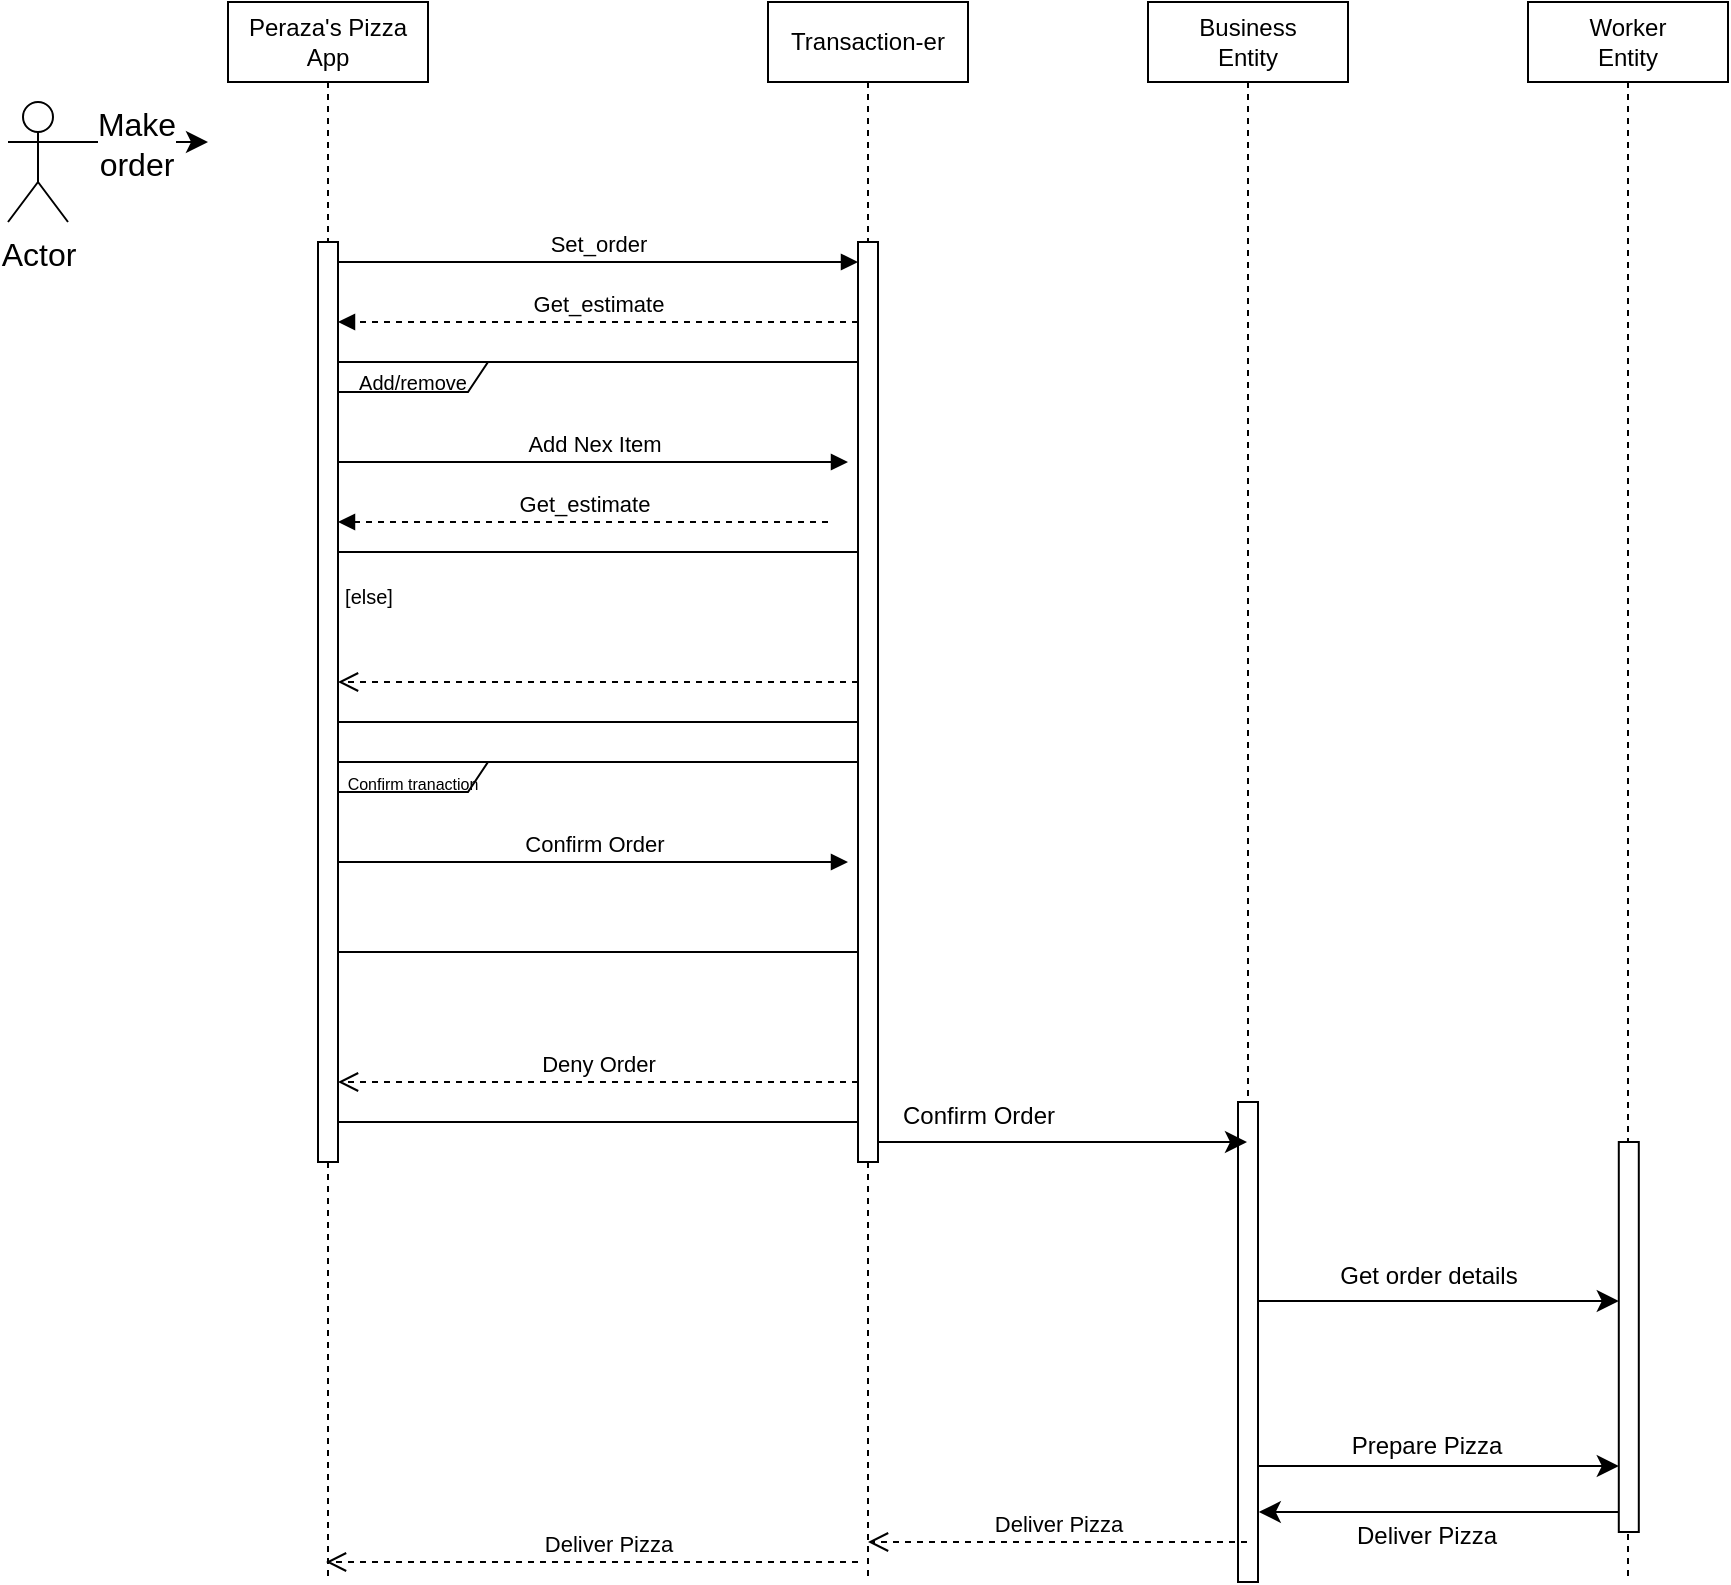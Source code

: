 <mxfile version="21.6.9" type="github">
  <diagram name="Page-1" id="2YBvvXClWsGukQMizWep">
    <mxGraphModel dx="1473" dy="880" grid="1" gridSize="10" guides="1" tooltips="1" connect="1" arrows="1" fold="1" page="1" pageScale="1" pageWidth="850" pageHeight="1100" math="0" shadow="0">
      <root>
        <mxCell id="0" />
        <mxCell id="1" parent="0" />
        <mxCell id="aM9ryv3xv72pqoxQDRHE-1" value="Peraza&#39;s Pizza&lt;br&gt;App" style="shape=umlLifeline;perimeter=lifelinePerimeter;whiteSpace=wrap;html=1;container=0;dropTarget=0;collapsible=0;recursiveResize=0;outlineConnect=0;portConstraint=eastwest;newEdgeStyle={&quot;edgeStyle&quot;:&quot;elbowEdgeStyle&quot;,&quot;elbow&quot;:&quot;vertical&quot;,&quot;curved&quot;:0,&quot;rounded&quot;:0};" parent="1" vertex="1">
          <mxGeometry x="150" y="130" width="100" height="790" as="geometry" />
        </mxCell>
        <mxCell id="aM9ryv3xv72pqoxQDRHE-5" value="Transaction-er" style="shape=umlLifeline;perimeter=lifelinePerimeter;whiteSpace=wrap;html=1;container=0;dropTarget=0;collapsible=0;recursiveResize=0;outlineConnect=0;portConstraint=eastwest;newEdgeStyle={&quot;edgeStyle&quot;:&quot;elbowEdgeStyle&quot;,&quot;elbow&quot;:&quot;vertical&quot;,&quot;curved&quot;:0,&quot;rounded&quot;:0};" parent="1" vertex="1">
          <mxGeometry x="420" y="130" width="100" height="790" as="geometry" />
        </mxCell>
        <mxCell id="aM9ryv3xv72pqoxQDRHE-7" value="Set_order" style="html=1;verticalAlign=bottom;endArrow=block;edgeStyle=elbowEdgeStyle;elbow=vertical;curved=0;rounded=0;" parent="1" source="aM9ryv3xv72pqoxQDRHE-2" target="aM9ryv3xv72pqoxQDRHE-6" edge="1">
          <mxGeometry relative="1" as="geometry">
            <mxPoint x="400" y="270" as="sourcePoint" />
            <Array as="points">
              <mxPoint x="385" y="260" />
            </Array>
            <mxPoint as="offset" />
          </mxGeometry>
        </mxCell>
        <mxCell id="aM9ryv3xv72pqoxQDRHE-9" value="Get_estimate" style="html=1;verticalAlign=bottom;endArrow=block;edgeStyle=elbowEdgeStyle;elbow=vertical;curved=0;rounded=0;dashed=1;" parent="1" edge="1">
          <mxGeometry relative="1" as="geometry">
            <mxPoint x="465" y="290" as="sourcePoint" />
            <Array as="points">
              <mxPoint x="395" y="290" />
            </Array>
            <mxPoint x="205" y="290" as="targetPoint" />
          </mxGeometry>
        </mxCell>
        <mxCell id="6qEIh_2Pr0eyPfTnEmqf-8" style="edgeStyle=none;curved=1;rounded=0;orthogonalLoop=1;jettySize=auto;html=1;exitX=1;exitY=0.333;exitDx=0;exitDy=0;exitPerimeter=0;fontSize=12;startSize=8;endSize=8;" edge="1" parent="1" source="6qEIh_2Pr0eyPfTnEmqf-1">
          <mxGeometry relative="1" as="geometry">
            <mxPoint x="140" y="200" as="targetPoint" />
          </mxGeometry>
        </mxCell>
        <mxCell id="6qEIh_2Pr0eyPfTnEmqf-9" value="Make&lt;br&gt;order" style="edgeLabel;html=1;align=center;verticalAlign=middle;resizable=0;points=[];fontSize=16;" vertex="1" connectable="0" parent="6qEIh_2Pr0eyPfTnEmqf-8">
          <mxGeometry x="-0.029" y="-1" relative="1" as="geometry">
            <mxPoint as="offset" />
          </mxGeometry>
        </mxCell>
        <mxCell id="6qEIh_2Pr0eyPfTnEmqf-1" value="Actor" style="shape=umlActor;verticalLabelPosition=bottom;verticalAlign=top;html=1;outlineConnect=0;fontSize=16;" vertex="1" parent="1">
          <mxGeometry x="40" y="180" width="30" height="60" as="geometry" />
        </mxCell>
        <mxCell id="aM9ryv3xv72pqoxQDRHE-2" value="" style="html=1;points=[];perimeter=orthogonalPerimeter;outlineConnect=0;targetShapes=umlLifeline;portConstraint=eastwest;newEdgeStyle={&quot;edgeStyle&quot;:&quot;elbowEdgeStyle&quot;,&quot;elbow&quot;:&quot;vertical&quot;,&quot;curved&quot;:0,&quot;rounded&quot;:0};" parent="1" vertex="1">
          <mxGeometry x="195" y="250" width="10" height="460" as="geometry" />
        </mxCell>
        <mxCell id="6qEIh_2Pr0eyPfTnEmqf-10" value="Business&lt;br&gt;Entity" style="shape=umlLifeline;perimeter=lifelinePerimeter;whiteSpace=wrap;html=1;container=0;dropTarget=0;collapsible=0;recursiveResize=0;outlineConnect=0;portConstraint=eastwest;newEdgeStyle={&quot;edgeStyle&quot;:&quot;elbowEdgeStyle&quot;,&quot;elbow&quot;:&quot;vertical&quot;,&quot;curved&quot;:0,&quot;rounded&quot;:0};" vertex="1" parent="1">
          <mxGeometry x="610" y="130" width="100" height="790" as="geometry" />
        </mxCell>
        <mxCell id="6qEIh_2Pr0eyPfTnEmqf-43" value="Worker&lt;br&gt;Entity" style="shape=umlLifeline;perimeter=lifelinePerimeter;whiteSpace=wrap;html=1;container=0;dropTarget=0;collapsible=0;recursiveResize=0;outlineConnect=0;portConstraint=eastwest;newEdgeStyle={&quot;edgeStyle&quot;:&quot;elbowEdgeStyle&quot;,&quot;elbow&quot;:&quot;vertical&quot;,&quot;curved&quot;:0,&quot;rounded&quot;:0};" vertex="1" parent="1">
          <mxGeometry x="800" y="130" width="100" height="790" as="geometry" />
        </mxCell>
        <mxCell id="6qEIh_2Pr0eyPfTnEmqf-52" value="" style="edgeStyle=elbowEdgeStyle;curved=0;rounded=0;orthogonalLoop=1;jettySize=auto;html=1;elbow=vertical;fontSize=12;startSize=8;endSize=8;" edge="1" parent="6qEIh_2Pr0eyPfTnEmqf-43">
          <mxGeometry relative="1" as="geometry">
            <mxPoint x="45.4" y="755" as="sourcePoint" />
            <mxPoint x="-134.6" y="755" as="targetPoint" />
          </mxGeometry>
        </mxCell>
        <mxCell id="6qEIh_2Pr0eyPfTnEmqf-50" value="" style="edgeStyle=elbowEdgeStyle;curved=0;rounded=0;orthogonalLoop=1;jettySize=auto;html=1;elbow=vertical;fontSize=12;startSize=8;endSize=8;exitX=0.546;exitY=0.632;exitDx=0;exitDy=0;exitPerimeter=0;" edge="1" parent="6qEIh_2Pr0eyPfTnEmqf-43">
          <mxGeometry relative="1" as="geometry">
            <mxPoint x="-135.0" y="732.04" as="sourcePoint" />
            <mxPoint x="45.4" y="732" as="targetPoint" />
          </mxGeometry>
        </mxCell>
        <mxCell id="6qEIh_2Pr0eyPfTnEmqf-51" value="&lt;font style=&quot;font-size: 12px;&quot;&gt;Prepare Pizza&lt;/font&gt;" style="edgeLabel;html=1;align=center;verticalAlign=middle;resizable=0;points=[];fontSize=16;" vertex="1" connectable="0" parent="6qEIh_2Pr0eyPfTnEmqf-50">
          <mxGeometry x="-0.335" y="-2" relative="1" as="geometry">
            <mxPoint x="24" y="-14" as="offset" />
          </mxGeometry>
        </mxCell>
        <mxCell id="6qEIh_2Pr0eyPfTnEmqf-53" value="&lt;font style=&quot;font-size: 12px;&quot;&gt;Deliver Pizza&lt;/font&gt;" style="edgeLabel;html=1;align=center;verticalAlign=middle;resizable=0;points=[];fontSize=16;" vertex="1" connectable="0" parent="6qEIh_2Pr0eyPfTnEmqf-50">
          <mxGeometry x="-0.335" y="-2" relative="1" as="geometry">
            <mxPoint x="24" y="31" as="offset" />
          </mxGeometry>
        </mxCell>
        <mxCell id="6qEIh_2Pr0eyPfTnEmqf-59" value="" style="edgeStyle=elbowEdgeStyle;curved=0;rounded=0;orthogonalLoop=1;jettySize=auto;html=1;elbow=vertical;fontSize=12;startSize=8;endSize=8;exitX=0.546;exitY=0.632;exitDx=0;exitDy=0;exitPerimeter=0;" edge="1" parent="6qEIh_2Pr0eyPfTnEmqf-43">
          <mxGeometry relative="1" as="geometry">
            <mxPoint x="-134.6" y="649.5" as="sourcePoint" />
            <mxPoint x="45.4" y="649.5" as="targetPoint" />
          </mxGeometry>
        </mxCell>
        <mxCell id="6qEIh_2Pr0eyPfTnEmqf-60" value="&lt;font style=&quot;font-size: 12px;&quot;&gt;Get order details&lt;/font&gt;" style="edgeLabel;html=1;align=center;verticalAlign=middle;resizable=0;points=[];fontSize=16;" vertex="1" connectable="0" parent="6qEIh_2Pr0eyPfTnEmqf-59">
          <mxGeometry x="-0.335" y="-2" relative="1" as="geometry">
            <mxPoint x="24" y="-17" as="offset" />
          </mxGeometry>
        </mxCell>
        <mxCell id="6qEIh_2Pr0eyPfTnEmqf-44" value="" style="html=1;points=[];perimeter=orthogonalPerimeter;outlineConnect=0;targetShapes=umlLifeline;portConstraint=eastwest;newEdgeStyle={&quot;edgeStyle&quot;:&quot;elbowEdgeStyle&quot;,&quot;elbow&quot;:&quot;vertical&quot;,&quot;curved&quot;:0,&quot;rounded&quot;:0};" vertex="1" parent="6qEIh_2Pr0eyPfTnEmqf-43">
          <mxGeometry x="45.4" y="570" width="10" height="195" as="geometry" />
        </mxCell>
        <mxCell id="aM9ryv3xv72pqoxQDRHE-6" value="" style="html=1;points=[];perimeter=orthogonalPerimeter;outlineConnect=0;targetShapes=umlLifeline;portConstraint=eastwest;newEdgeStyle={&quot;edgeStyle&quot;:&quot;elbowEdgeStyle&quot;,&quot;elbow&quot;:&quot;vertical&quot;,&quot;curved&quot;:0,&quot;rounded&quot;:0};" parent="1" vertex="1">
          <mxGeometry x="465" y="250" width="10" height="460" as="geometry" />
        </mxCell>
        <mxCell id="6qEIh_2Pr0eyPfTnEmqf-11" value="" style="html=1;points=[];perimeter=orthogonalPerimeter;outlineConnect=0;targetShapes=umlLifeline;portConstraint=eastwest;newEdgeStyle={&quot;edgeStyle&quot;:&quot;elbowEdgeStyle&quot;,&quot;elbow&quot;:&quot;vertical&quot;,&quot;curved&quot;:0,&quot;rounded&quot;:0};" vertex="1" parent="1">
          <mxGeometry x="655" y="680" width="10" height="240" as="geometry" />
        </mxCell>
        <mxCell id="6qEIh_2Pr0eyPfTnEmqf-68" value="Deliver Pizza" style="html=1;verticalAlign=bottom;endArrow=open;dashed=1;endSize=8;edgeStyle=elbowEdgeStyle;elbow=vertical;curved=0;rounded=0;" edge="1" parent="1">
          <mxGeometry relative="1" as="geometry">
            <mxPoint x="470" y="900" as="targetPoint" />
            <Array as="points">
              <mxPoint x="562.569" y="900" />
            </Array>
            <mxPoint x="659.5" y="900" as="sourcePoint" />
          </mxGeometry>
        </mxCell>
        <mxCell id="6qEIh_2Pr0eyPfTnEmqf-69" value="Deliver Pizza" style="html=1;verticalAlign=bottom;endArrow=open;dashed=1;endSize=8;edgeStyle=elbowEdgeStyle;elbow=vertical;curved=0;rounded=0;" edge="1" parent="1">
          <mxGeometry x="-0.06" relative="1" as="geometry">
            <mxPoint x="199" y="910" as="targetPoint" />
            <Array as="points">
              <mxPoint x="367.569" y="910" />
            </Array>
            <mxPoint x="465" y="910" as="sourcePoint" />
            <mxPoint as="offset" />
          </mxGeometry>
        </mxCell>
        <mxCell id="6qEIh_2Pr0eyPfTnEmqf-28" style="edgeStyle=none;curved=1;rounded=0;orthogonalLoop=1;jettySize=auto;html=1;exitX=0.5;exitY=1;exitDx=0;exitDy=0;fontSize=12;startSize=8;endSize=8;" edge="1" parent="1">
          <mxGeometry relative="1" as="geometry">
            <mxPoint x="255" y="350" as="sourcePoint" />
            <mxPoint x="255" y="350" as="targetPoint" />
          </mxGeometry>
        </mxCell>
        <mxCell id="6qEIh_2Pr0eyPfTnEmqf-12" value="" style="endArrow=classic;html=1;rounded=0;fontSize=12;startSize=8;endSize=8;curved=1;" edge="1" parent="1" target="6qEIh_2Pr0eyPfTnEmqf-10">
          <mxGeometry width="50" height="50" relative="1" as="geometry">
            <mxPoint x="475" y="700" as="sourcePoint" />
            <mxPoint x="645" y="700" as="targetPoint" />
          </mxGeometry>
        </mxCell>
        <mxCell id="6qEIh_2Pr0eyPfTnEmqf-16" value="&lt;font style=&quot;font-size: 12px;&quot;&gt;Confirm Order&lt;/font&gt;" style="text;html=1;align=center;verticalAlign=middle;resizable=0;points=[];autosize=1;strokeColor=none;fillColor=none;fontSize=16;" vertex="1" parent="1">
          <mxGeometry x="475" y="670" width="100" height="30" as="geometry" />
        </mxCell>
        <mxCell id="6qEIh_2Pr0eyPfTnEmqf-32" value="&lt;font style=&quot;font-size: 10px;&quot;&gt;[else]&lt;/font&gt;" style="text;html=1;align=center;verticalAlign=middle;resizable=0;points=[];autosize=1;strokeColor=none;fillColor=none;fontSize=16;" vertex="1" parent="1">
          <mxGeometry x="195" y="410" width="50" height="30" as="geometry" />
        </mxCell>
        <mxCell id="6qEIh_2Pr0eyPfTnEmqf-71" value="" style="group" vertex="1" connectable="0" parent="1">
          <mxGeometry x="205" y="510" width="260" height="180" as="geometry" />
        </mxCell>
        <mxCell id="6qEIh_2Pr0eyPfTnEmqf-25" value="&lt;font style=&quot;font-size: 8px;&quot;&gt;Confirm tranaction&lt;/font&gt;" style="shape=umlFrame;whiteSpace=wrap;html=1;pointerEvents=0;recursiveResize=0;container=0;collapsible=0;width=75;fontSize=16;height=15;" vertex="1" parent="6qEIh_2Pr0eyPfTnEmqf-71">
          <mxGeometry width="260" height="180" as="geometry" />
        </mxCell>
        <mxCell id="6qEIh_2Pr0eyPfTnEmqf-22" value="Confirm Order" style="html=1;verticalAlign=bottom;endArrow=block;edgeStyle=elbowEdgeStyle;elbow=vertical;curved=0;rounded=0;" edge="1" parent="6qEIh_2Pr0eyPfTnEmqf-71">
          <mxGeometry relative="1" as="geometry">
            <mxPoint y="50" as="sourcePoint" />
            <Array as="points">
              <mxPoint x="158.276" y="50" />
            </Array>
            <mxPoint x="255" y="50.5" as="targetPoint" />
            <mxPoint as="offset" />
          </mxGeometry>
        </mxCell>
        <mxCell id="6qEIh_2Pr0eyPfTnEmqf-27" value="" style="line;strokeWidth=1;labelPosition=center;verticalLabelPosition=bottom;align=left;verticalAlign=top;spacingLeft=20;spacingTop=15;html=1;whiteSpace=wrap;fontSize=16;" vertex="1" parent="6qEIh_2Pr0eyPfTnEmqf-71">
          <mxGeometry y="90" width="260" height="10" as="geometry" />
        </mxCell>
        <mxCell id="aM9ryv3xv72pqoxQDRHE-8" value="Deny Order" style="html=1;verticalAlign=bottom;endArrow=open;dashed=1;endSize=8;edgeStyle=elbowEdgeStyle;elbow=vertical;curved=0;rounded=0;" parent="6qEIh_2Pr0eyPfTnEmqf-71" edge="1">
          <mxGeometry relative="1" as="geometry">
            <mxPoint y="160" as="targetPoint" />
            <Array as="points">
              <mxPoint x="167.069" y="160" />
            </Array>
            <mxPoint x="260" y="160" as="sourcePoint" />
          </mxGeometry>
        </mxCell>
        <mxCell id="6qEIh_2Pr0eyPfTnEmqf-84" value="" style="group" vertex="1" connectable="0" parent="1">
          <mxGeometry x="205" y="310" width="260" height="180" as="geometry" />
        </mxCell>
        <mxCell id="6qEIh_2Pr0eyPfTnEmqf-73" value="&lt;font style=&quot;font-size: 10px;&quot;&gt;Add/remove&lt;/font&gt;" style="shape=umlFrame;whiteSpace=wrap;html=1;pointerEvents=0;recursiveResize=0;container=0;collapsible=0;width=75;fontSize=16;height=15;" vertex="1" parent="6qEIh_2Pr0eyPfTnEmqf-84">
          <mxGeometry width="260" height="180" as="geometry" />
        </mxCell>
        <mxCell id="6qEIh_2Pr0eyPfTnEmqf-74" value="Add Nex Item" style="html=1;verticalAlign=bottom;endArrow=block;edgeStyle=elbowEdgeStyle;elbow=vertical;curved=0;rounded=0;" edge="1" parent="6qEIh_2Pr0eyPfTnEmqf-84">
          <mxGeometry relative="1" as="geometry">
            <mxPoint y="50" as="sourcePoint" />
            <Array as="points">
              <mxPoint x="158.276" y="50" />
            </Array>
            <mxPoint x="255" y="50.5" as="targetPoint" />
            <mxPoint as="offset" />
          </mxGeometry>
        </mxCell>
        <mxCell id="6qEIh_2Pr0eyPfTnEmqf-75" value="" style="line;strokeWidth=1;labelPosition=center;verticalLabelPosition=bottom;align=left;verticalAlign=top;spacingLeft=20;spacingTop=15;html=1;whiteSpace=wrap;fontSize=16;" vertex="1" parent="6qEIh_2Pr0eyPfTnEmqf-84">
          <mxGeometry y="90" width="260" height="10" as="geometry" />
        </mxCell>
        <mxCell id="6qEIh_2Pr0eyPfTnEmqf-76" value="" style="html=1;verticalAlign=bottom;endArrow=open;dashed=1;endSize=8;edgeStyle=elbowEdgeStyle;elbow=vertical;curved=0;rounded=0;" edge="1" parent="6qEIh_2Pr0eyPfTnEmqf-84">
          <mxGeometry relative="1" as="geometry">
            <mxPoint y="160" as="targetPoint" />
            <Array as="points">
              <mxPoint x="167.069" y="160" />
            </Array>
            <mxPoint x="260" y="160" as="sourcePoint" />
          </mxGeometry>
        </mxCell>
        <mxCell id="6qEIh_2Pr0eyPfTnEmqf-77" value="Get_estimate" style="html=1;verticalAlign=bottom;endArrow=block;edgeStyle=elbowEdgeStyle;elbow=vertical;curved=0;rounded=0;dashed=1;" edge="1" parent="6qEIh_2Pr0eyPfTnEmqf-84">
          <mxGeometry relative="1" as="geometry">
            <mxPoint x="245" y="80" as="sourcePoint" />
            <Array as="points">
              <mxPoint x="175" y="80" />
            </Array>
            <mxPoint y="80" as="targetPoint" />
          </mxGeometry>
        </mxCell>
      </root>
    </mxGraphModel>
  </diagram>
</mxfile>
